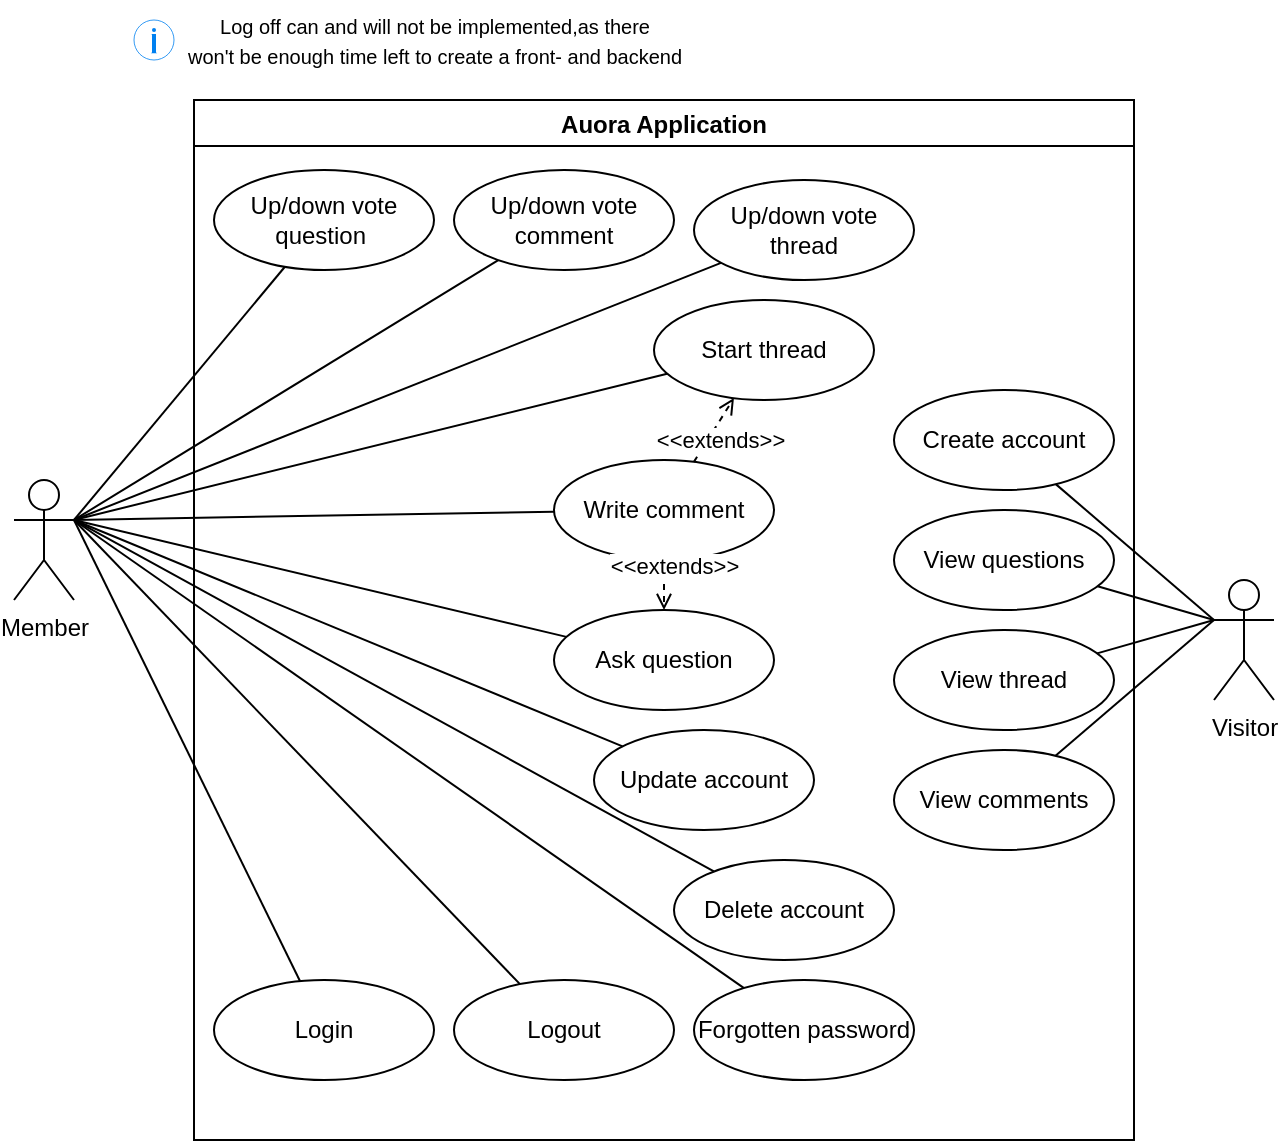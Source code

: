 <mxfile version="15.5.4" type="embed"><diagram id="McAt_sUK99tyPyiUu4L-" name="Page-1"><mxGraphModel dx="899" dy="473" grid="1" gridSize="10" guides="1" tooltips="1" connect="1" arrows="1" fold="1" page="1" pageScale="1" pageWidth="850" pageHeight="1100" math="0" shadow="0"><root><mxCell id="0"/><mxCell id="1" parent="0"/><mxCell id="33" value="Auora Application" style="swimlane;" parent="1" vertex="1"><mxGeometry x="170" y="160" width="470" height="520" as="geometry"/></mxCell><mxCell id="20" value="Write comment" style="ellipse;whiteSpace=wrap;html=1;" parent="33" vertex="1"><mxGeometry x="180" y="180" width="110" height="50" as="geometry"/></mxCell><mxCell id="4" value="Ask question" style="ellipse;whiteSpace=wrap;html=1;" parent="33" vertex="1"><mxGeometry x="180" y="255" width="110" height="50" as="geometry"/></mxCell><mxCell id="21" style="edgeStyle=none;rounded=0;orthogonalLoop=1;jettySize=auto;html=1;endArrow=open;endFill=0;dashed=1;" parent="33" source="20" target="4" edge="1"><mxGeometry relative="1" as="geometry"/></mxCell><mxCell id="45" value="&amp;lt;&amp;lt;extends&amp;gt;&amp;gt;" style="edgeLabel;html=1;align=center;verticalAlign=middle;resizable=0;points=[];" parent="21" vertex="1" connectable="0"><mxGeometry x="0.51" y="-2" relative="1" as="geometry"><mxPoint x="7" y="-16" as="offset"/></mxGeometry></mxCell><mxCell id="3" value="Logout" style="ellipse;whiteSpace=wrap;html=1;" parent="33" vertex="1"><mxGeometry x="130" y="440" width="110" height="50" as="geometry"/></mxCell><mxCell id="2" value="Login" style="ellipse;whiteSpace=wrap;html=1;" parent="33" vertex="1"><mxGeometry x="10" y="440" width="110" height="50" as="geometry"/></mxCell><mxCell id="5" value="Start thread" style="ellipse;whiteSpace=wrap;html=1;" parent="33" vertex="1"><mxGeometry x="230" y="100" width="110" height="50" as="geometry"/></mxCell><mxCell id="22" style="edgeStyle=none;rounded=0;orthogonalLoop=1;jettySize=auto;html=1;endArrow=open;endFill=0;dashed=1;" parent="33" source="20" target="5" edge="1"><mxGeometry relative="1" as="geometry"/></mxCell><mxCell id="46" value="&amp;lt;&amp;lt;extends&amp;gt;&amp;gt;" style="edgeLabel;html=1;align=center;verticalAlign=middle;resizable=0;points=[];" parent="22" vertex="1" connectable="0"><mxGeometry x="0.329" relative="1" as="geometry"><mxPoint y="10" as="offset"/></mxGeometry></mxCell><mxCell id="8" value="Up/down vote question&amp;nbsp;" style="ellipse;whiteSpace=wrap;html=1;" parent="33" vertex="1"><mxGeometry x="10" y="35" width="110" height="50" as="geometry"/></mxCell><mxCell id="10" value="Up/down vote comment" style="ellipse;whiteSpace=wrap;html=1;" parent="33" vertex="1"><mxGeometry x="130" y="35" width="110" height="50" as="geometry"/></mxCell><mxCell id="11" value="Create account" style="ellipse;whiteSpace=wrap;html=1;" parent="33" vertex="1"><mxGeometry x="350" y="145" width="110" height="50" as="geometry"/></mxCell><mxCell id="24" value="View questions" style="ellipse;whiteSpace=wrap;html=1;" parent="33" vertex="1"><mxGeometry x="350" y="205" width="110" height="50" as="geometry"/></mxCell><mxCell id="25" value="View thread" style="ellipse;whiteSpace=wrap;html=1;" parent="33" vertex="1"><mxGeometry x="350" y="265" width="110" height="50" as="geometry"/></mxCell><mxCell id="26" value="View comments" style="ellipse;whiteSpace=wrap;html=1;" parent="33" vertex="1"><mxGeometry x="350" y="325" width="110" height="50" as="geometry"/></mxCell><mxCell id="66" value="Update account" style="ellipse;whiteSpace=wrap;html=1;" vertex="1" parent="33"><mxGeometry x="200" y="315" width="110" height="50" as="geometry"/></mxCell><mxCell id="67" value="Delete account" style="ellipse;whiteSpace=wrap;html=1;" vertex="1" parent="33"><mxGeometry x="240" y="380" width="110" height="50" as="geometry"/></mxCell><mxCell id="68" value="Forgotten password" style="ellipse;whiteSpace=wrap;html=1;" vertex="1" parent="33"><mxGeometry x="250" y="440" width="110" height="50" as="geometry"/></mxCell><mxCell id="72" value="Up/down vote&lt;br&gt;thread" style="ellipse;whiteSpace=wrap;html=1;" vertex="1" parent="33"><mxGeometry x="250" y="40" width="110" height="50" as="geometry"/></mxCell><mxCell id="44" style="rounded=0;orthogonalLoop=1;jettySize=auto;html=1;exitX=1;exitY=0.333;exitDx=0;exitDy=0;exitPerimeter=0;endArrow=none;endFill=0;" parent="1" source="40" target="2" edge="1"><mxGeometry relative="1" as="geometry"/></mxCell><mxCell id="57" style="edgeStyle=none;rounded=0;orthogonalLoop=1;jettySize=auto;html=1;exitX=1;exitY=0.333;exitDx=0;exitDy=0;exitPerimeter=0;endArrow=none;endFill=0;" parent="1" source="40" target="4" edge="1"><mxGeometry relative="1" as="geometry"/></mxCell><mxCell id="58" style="edgeStyle=none;rounded=0;orthogonalLoop=1;jettySize=auto;html=1;exitX=1;exitY=0.333;exitDx=0;exitDy=0;exitPerimeter=0;endArrow=none;endFill=0;" parent="1" source="40" target="20" edge="1"><mxGeometry relative="1" as="geometry"/></mxCell><mxCell id="59" style="edgeStyle=none;rounded=0;orthogonalLoop=1;jettySize=auto;html=1;exitX=1;exitY=0.333;exitDx=0;exitDy=0;exitPerimeter=0;endArrow=none;endFill=0;" parent="1" source="40" target="5" edge="1"><mxGeometry relative="1" as="geometry"/></mxCell><mxCell id="40" value="Member" style="shape=umlActor;verticalLabelPosition=bottom;verticalAlign=top;html=1;outlineConnect=0;" parent="1" vertex="1"><mxGeometry x="80" y="350" width="30" height="60" as="geometry"/></mxCell><mxCell id="47" value="&lt;font style=&quot;font-size: 10px&quot;&gt;Log off can and will not be implemented,as there &lt;br&gt;won't be enough time left to create a front- and backend&lt;/font&gt;" style="text;html=1;align=center;verticalAlign=middle;resizable=0;points=[];autosize=1;strokeColor=none;fillColor=none;" parent="1" vertex="1"><mxGeometry x="160" y="110" width="260" height="40" as="geometry"/></mxCell><mxCell id="48" style="rounded=0;orthogonalLoop=1;jettySize=auto;html=1;entryX=1;entryY=0.333;entryDx=0;entryDy=0;entryPerimeter=0;endArrow=none;endFill=0;" parent="1" source="3" target="40" edge="1"><mxGeometry relative="1" as="geometry"/></mxCell><mxCell id="29" style="edgeStyle=none;rounded=0;orthogonalLoop=1;jettySize=auto;html=1;exitX=0;exitY=0.333;exitDx=0;exitDy=0;exitPerimeter=0;endArrow=none;endFill=0;" parent="1" source="27" target="11" edge="1"><mxGeometry relative="1" as="geometry"/></mxCell><mxCell id="30" style="edgeStyle=none;rounded=0;orthogonalLoop=1;jettySize=auto;html=1;exitX=0;exitY=0.333;exitDx=0;exitDy=0;exitPerimeter=0;endArrow=none;endFill=0;" parent="1" source="27" target="24" edge="1"><mxGeometry relative="1" as="geometry"/></mxCell><mxCell id="31" style="edgeStyle=none;rounded=0;orthogonalLoop=1;jettySize=auto;html=1;exitX=0;exitY=0.333;exitDx=0;exitDy=0;exitPerimeter=0;endArrow=none;endFill=0;" parent="1" source="27" target="25" edge="1"><mxGeometry relative="1" as="geometry"/></mxCell><mxCell id="32" style="edgeStyle=none;rounded=0;orthogonalLoop=1;jettySize=auto;html=1;exitX=0;exitY=0.333;exitDx=0;exitDy=0;exitPerimeter=0;endArrow=none;endFill=0;" parent="1" source="27" target="26" edge="1"><mxGeometry relative="1" as="geometry"/></mxCell><mxCell id="27" value="Visitor" style="shape=umlActor;verticalLabelPosition=bottom;verticalAlign=top;html=1;outlineConnect=0;" parent="1" vertex="1"><mxGeometry x="680" y="400" width="30" height="60" as="geometry"/></mxCell><mxCell id="63" style="edgeStyle=none;rounded=0;orthogonalLoop=1;jettySize=auto;html=1;entryX=1;entryY=0.333;entryDx=0;entryDy=0;entryPerimeter=0;endArrow=none;endFill=0;" parent="1" source="10" target="40" edge="1"><mxGeometry relative="1" as="geometry"/></mxCell><mxCell id="64" style="edgeStyle=none;rounded=0;orthogonalLoop=1;jettySize=auto;html=1;entryX=1;entryY=0.333;entryDx=0;entryDy=0;entryPerimeter=0;endArrow=none;endFill=0;" parent="1" source="8" target="40" edge="1"><mxGeometry relative="1" as="geometry"/></mxCell><mxCell id="65" value="" style="html=1;verticalLabelPosition=bottom;labelBackgroundColor=#ffffff;verticalAlign=top;shadow=0;dashed=0;strokeWidth=2;shape=mxgraph.ios7.misc.info;strokeColor=#0080f0;sketch=0;" parent="1" vertex="1"><mxGeometry x="140" y="120" width="20" height="20" as="geometry"/></mxCell><mxCell id="69" style="rounded=0;orthogonalLoop=1;jettySize=auto;html=1;entryX=1;entryY=0.333;entryDx=0;entryDy=0;entryPerimeter=0;endArrow=none;endFill=0;" edge="1" parent="1" source="67" target="40"><mxGeometry relative="1" as="geometry"/></mxCell><mxCell id="70" style="edgeStyle=none;rounded=0;orthogonalLoop=1;jettySize=auto;html=1;entryX=1;entryY=0.333;entryDx=0;entryDy=0;entryPerimeter=0;endArrow=none;endFill=0;" edge="1" parent="1" source="68" target="40"><mxGeometry relative="1" as="geometry"/></mxCell><mxCell id="71" style="edgeStyle=none;rounded=0;orthogonalLoop=1;jettySize=auto;html=1;entryX=1;entryY=0.333;entryDx=0;entryDy=0;entryPerimeter=0;endArrow=none;endFill=0;" edge="1" parent="1" source="66" target="40"><mxGeometry relative="1" as="geometry"/></mxCell><mxCell id="73" style="edgeStyle=none;rounded=0;orthogonalLoop=1;jettySize=auto;html=1;entryX=1;entryY=0.333;entryDx=0;entryDy=0;entryPerimeter=0;endArrow=none;endFill=0;" edge="1" parent="1" source="72" target="40"><mxGeometry relative="1" as="geometry"/></mxCell></root></mxGraphModel></diagram></mxfile>